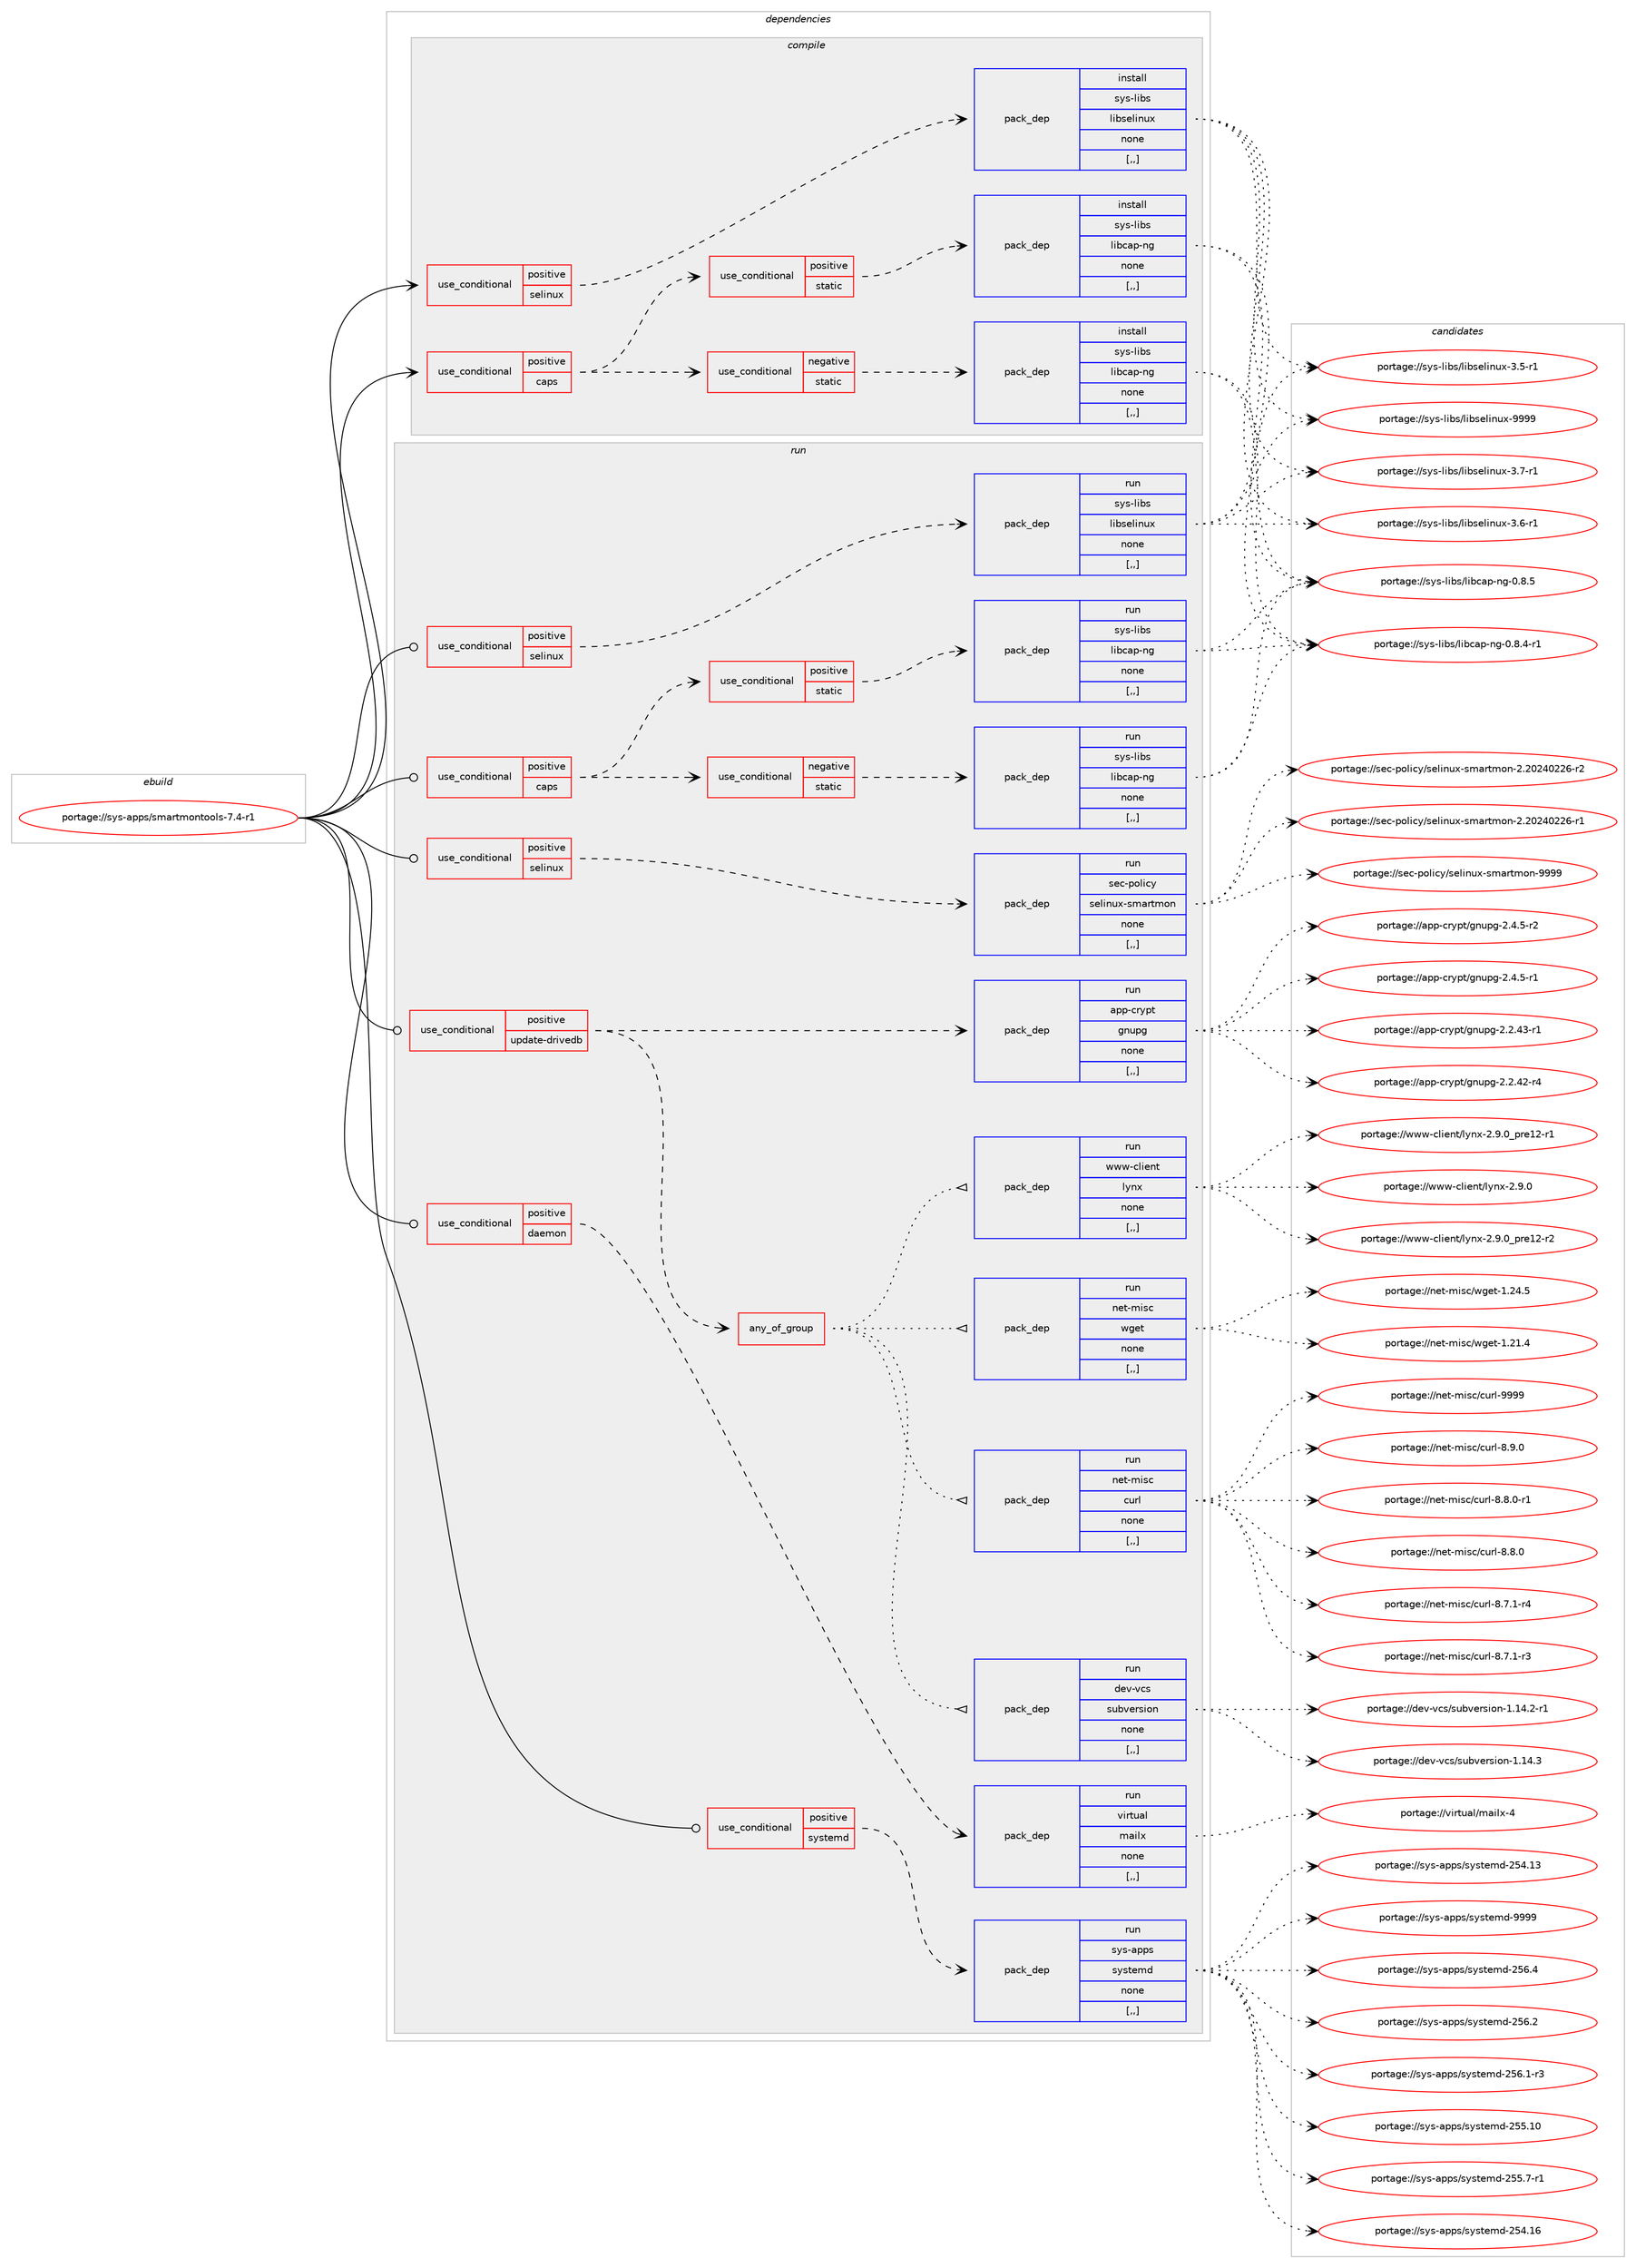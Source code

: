 digraph prolog {

# *************
# Graph options
# *************

newrank=true;
concentrate=true;
compound=true;
graph [rankdir=LR,fontname=Helvetica,fontsize=10,ranksep=1.5];#, ranksep=2.5, nodesep=0.2];
edge  [arrowhead=vee];
node  [fontname=Helvetica,fontsize=10];

# **********
# The ebuild
# **********

subgraph cluster_leftcol {
color=gray;
label=<<i>ebuild</i>>;
id [label="portage://sys-apps/smartmontools-7.4-r1", color=red, width=4, href="../sys-apps/smartmontools-7.4-r1.svg"];
}

# ****************
# The dependencies
# ****************

subgraph cluster_midcol {
color=gray;
label=<<i>dependencies</i>>;
subgraph cluster_compile {
fillcolor="#eeeeee";
style=filled;
label=<<i>compile</i>>;
subgraph cond112051 {
dependency423482 [label=<<TABLE BORDER="0" CELLBORDER="1" CELLSPACING="0" CELLPADDING="4"><TR><TD ROWSPAN="3" CELLPADDING="10">use_conditional</TD></TR><TR><TD>positive</TD></TR><TR><TD>caps</TD></TR></TABLE>>, shape=none, color=red];
subgraph cond112052 {
dependency423483 [label=<<TABLE BORDER="0" CELLBORDER="1" CELLSPACING="0" CELLPADDING="4"><TR><TD ROWSPAN="3" CELLPADDING="10">use_conditional</TD></TR><TR><TD>positive</TD></TR><TR><TD>static</TD></TR></TABLE>>, shape=none, color=red];
subgraph pack308507 {
dependency423484 [label=<<TABLE BORDER="0" CELLBORDER="1" CELLSPACING="0" CELLPADDING="4" WIDTH="220"><TR><TD ROWSPAN="6" CELLPADDING="30">pack_dep</TD></TR><TR><TD WIDTH="110">install</TD></TR><TR><TD>sys-libs</TD></TR><TR><TD>libcap-ng</TD></TR><TR><TD>none</TD></TR><TR><TD>[,,]</TD></TR></TABLE>>, shape=none, color=blue];
}
dependency423483:e -> dependency423484:w [weight=20,style="dashed",arrowhead="vee"];
}
dependency423482:e -> dependency423483:w [weight=20,style="dashed",arrowhead="vee"];
subgraph cond112053 {
dependency423485 [label=<<TABLE BORDER="0" CELLBORDER="1" CELLSPACING="0" CELLPADDING="4"><TR><TD ROWSPAN="3" CELLPADDING="10">use_conditional</TD></TR><TR><TD>negative</TD></TR><TR><TD>static</TD></TR></TABLE>>, shape=none, color=red];
subgraph pack308508 {
dependency423486 [label=<<TABLE BORDER="0" CELLBORDER="1" CELLSPACING="0" CELLPADDING="4" WIDTH="220"><TR><TD ROWSPAN="6" CELLPADDING="30">pack_dep</TD></TR><TR><TD WIDTH="110">install</TD></TR><TR><TD>sys-libs</TD></TR><TR><TD>libcap-ng</TD></TR><TR><TD>none</TD></TR><TR><TD>[,,]</TD></TR></TABLE>>, shape=none, color=blue];
}
dependency423485:e -> dependency423486:w [weight=20,style="dashed",arrowhead="vee"];
}
dependency423482:e -> dependency423485:w [weight=20,style="dashed",arrowhead="vee"];
}
id:e -> dependency423482:w [weight=20,style="solid",arrowhead="vee"];
subgraph cond112054 {
dependency423487 [label=<<TABLE BORDER="0" CELLBORDER="1" CELLSPACING="0" CELLPADDING="4"><TR><TD ROWSPAN="3" CELLPADDING="10">use_conditional</TD></TR><TR><TD>positive</TD></TR><TR><TD>selinux</TD></TR></TABLE>>, shape=none, color=red];
subgraph pack308509 {
dependency423488 [label=<<TABLE BORDER="0" CELLBORDER="1" CELLSPACING="0" CELLPADDING="4" WIDTH="220"><TR><TD ROWSPAN="6" CELLPADDING="30">pack_dep</TD></TR><TR><TD WIDTH="110">install</TD></TR><TR><TD>sys-libs</TD></TR><TR><TD>libselinux</TD></TR><TR><TD>none</TD></TR><TR><TD>[,,]</TD></TR></TABLE>>, shape=none, color=blue];
}
dependency423487:e -> dependency423488:w [weight=20,style="dashed",arrowhead="vee"];
}
id:e -> dependency423487:w [weight=20,style="solid",arrowhead="vee"];
}
subgraph cluster_compileandrun {
fillcolor="#eeeeee";
style=filled;
label=<<i>compile and run</i>>;
}
subgraph cluster_run {
fillcolor="#eeeeee";
style=filled;
label=<<i>run</i>>;
subgraph cond112055 {
dependency423489 [label=<<TABLE BORDER="0" CELLBORDER="1" CELLSPACING="0" CELLPADDING="4"><TR><TD ROWSPAN="3" CELLPADDING="10">use_conditional</TD></TR><TR><TD>positive</TD></TR><TR><TD>caps</TD></TR></TABLE>>, shape=none, color=red];
subgraph cond112056 {
dependency423490 [label=<<TABLE BORDER="0" CELLBORDER="1" CELLSPACING="0" CELLPADDING="4"><TR><TD ROWSPAN="3" CELLPADDING="10">use_conditional</TD></TR><TR><TD>positive</TD></TR><TR><TD>static</TD></TR></TABLE>>, shape=none, color=red];
subgraph pack308510 {
dependency423491 [label=<<TABLE BORDER="0" CELLBORDER="1" CELLSPACING="0" CELLPADDING="4" WIDTH="220"><TR><TD ROWSPAN="6" CELLPADDING="30">pack_dep</TD></TR><TR><TD WIDTH="110">run</TD></TR><TR><TD>sys-libs</TD></TR><TR><TD>libcap-ng</TD></TR><TR><TD>none</TD></TR><TR><TD>[,,]</TD></TR></TABLE>>, shape=none, color=blue];
}
dependency423490:e -> dependency423491:w [weight=20,style="dashed",arrowhead="vee"];
}
dependency423489:e -> dependency423490:w [weight=20,style="dashed",arrowhead="vee"];
subgraph cond112057 {
dependency423492 [label=<<TABLE BORDER="0" CELLBORDER="1" CELLSPACING="0" CELLPADDING="4"><TR><TD ROWSPAN="3" CELLPADDING="10">use_conditional</TD></TR><TR><TD>negative</TD></TR><TR><TD>static</TD></TR></TABLE>>, shape=none, color=red];
subgraph pack308511 {
dependency423493 [label=<<TABLE BORDER="0" CELLBORDER="1" CELLSPACING="0" CELLPADDING="4" WIDTH="220"><TR><TD ROWSPAN="6" CELLPADDING="30">pack_dep</TD></TR><TR><TD WIDTH="110">run</TD></TR><TR><TD>sys-libs</TD></TR><TR><TD>libcap-ng</TD></TR><TR><TD>none</TD></TR><TR><TD>[,,]</TD></TR></TABLE>>, shape=none, color=blue];
}
dependency423492:e -> dependency423493:w [weight=20,style="dashed",arrowhead="vee"];
}
dependency423489:e -> dependency423492:w [weight=20,style="dashed",arrowhead="vee"];
}
id:e -> dependency423489:w [weight=20,style="solid",arrowhead="odot"];
subgraph cond112058 {
dependency423494 [label=<<TABLE BORDER="0" CELLBORDER="1" CELLSPACING="0" CELLPADDING="4"><TR><TD ROWSPAN="3" CELLPADDING="10">use_conditional</TD></TR><TR><TD>positive</TD></TR><TR><TD>daemon</TD></TR></TABLE>>, shape=none, color=red];
subgraph pack308512 {
dependency423495 [label=<<TABLE BORDER="0" CELLBORDER="1" CELLSPACING="0" CELLPADDING="4" WIDTH="220"><TR><TD ROWSPAN="6" CELLPADDING="30">pack_dep</TD></TR><TR><TD WIDTH="110">run</TD></TR><TR><TD>virtual</TD></TR><TR><TD>mailx</TD></TR><TR><TD>none</TD></TR><TR><TD>[,,]</TD></TR></TABLE>>, shape=none, color=blue];
}
dependency423494:e -> dependency423495:w [weight=20,style="dashed",arrowhead="vee"];
}
id:e -> dependency423494:w [weight=20,style="solid",arrowhead="odot"];
subgraph cond112059 {
dependency423496 [label=<<TABLE BORDER="0" CELLBORDER="1" CELLSPACING="0" CELLPADDING="4"><TR><TD ROWSPAN="3" CELLPADDING="10">use_conditional</TD></TR><TR><TD>positive</TD></TR><TR><TD>selinux</TD></TR></TABLE>>, shape=none, color=red];
subgraph pack308513 {
dependency423497 [label=<<TABLE BORDER="0" CELLBORDER="1" CELLSPACING="0" CELLPADDING="4" WIDTH="220"><TR><TD ROWSPAN="6" CELLPADDING="30">pack_dep</TD></TR><TR><TD WIDTH="110">run</TD></TR><TR><TD>sec-policy</TD></TR><TR><TD>selinux-smartmon</TD></TR><TR><TD>none</TD></TR><TR><TD>[,,]</TD></TR></TABLE>>, shape=none, color=blue];
}
dependency423496:e -> dependency423497:w [weight=20,style="dashed",arrowhead="vee"];
}
id:e -> dependency423496:w [weight=20,style="solid",arrowhead="odot"];
subgraph cond112060 {
dependency423498 [label=<<TABLE BORDER="0" CELLBORDER="1" CELLSPACING="0" CELLPADDING="4"><TR><TD ROWSPAN="3" CELLPADDING="10">use_conditional</TD></TR><TR><TD>positive</TD></TR><TR><TD>selinux</TD></TR></TABLE>>, shape=none, color=red];
subgraph pack308514 {
dependency423499 [label=<<TABLE BORDER="0" CELLBORDER="1" CELLSPACING="0" CELLPADDING="4" WIDTH="220"><TR><TD ROWSPAN="6" CELLPADDING="30">pack_dep</TD></TR><TR><TD WIDTH="110">run</TD></TR><TR><TD>sys-libs</TD></TR><TR><TD>libselinux</TD></TR><TR><TD>none</TD></TR><TR><TD>[,,]</TD></TR></TABLE>>, shape=none, color=blue];
}
dependency423498:e -> dependency423499:w [weight=20,style="dashed",arrowhead="vee"];
}
id:e -> dependency423498:w [weight=20,style="solid",arrowhead="odot"];
subgraph cond112061 {
dependency423500 [label=<<TABLE BORDER="0" CELLBORDER="1" CELLSPACING="0" CELLPADDING="4"><TR><TD ROWSPAN="3" CELLPADDING="10">use_conditional</TD></TR><TR><TD>positive</TD></TR><TR><TD>systemd</TD></TR></TABLE>>, shape=none, color=red];
subgraph pack308515 {
dependency423501 [label=<<TABLE BORDER="0" CELLBORDER="1" CELLSPACING="0" CELLPADDING="4" WIDTH="220"><TR><TD ROWSPAN="6" CELLPADDING="30">pack_dep</TD></TR><TR><TD WIDTH="110">run</TD></TR><TR><TD>sys-apps</TD></TR><TR><TD>systemd</TD></TR><TR><TD>none</TD></TR><TR><TD>[,,]</TD></TR></TABLE>>, shape=none, color=blue];
}
dependency423500:e -> dependency423501:w [weight=20,style="dashed",arrowhead="vee"];
}
id:e -> dependency423500:w [weight=20,style="solid",arrowhead="odot"];
subgraph cond112062 {
dependency423502 [label=<<TABLE BORDER="0" CELLBORDER="1" CELLSPACING="0" CELLPADDING="4"><TR><TD ROWSPAN="3" CELLPADDING="10">use_conditional</TD></TR><TR><TD>positive</TD></TR><TR><TD>update-drivedb</TD></TR></TABLE>>, shape=none, color=red];
subgraph pack308516 {
dependency423503 [label=<<TABLE BORDER="0" CELLBORDER="1" CELLSPACING="0" CELLPADDING="4" WIDTH="220"><TR><TD ROWSPAN="6" CELLPADDING="30">pack_dep</TD></TR><TR><TD WIDTH="110">run</TD></TR><TR><TD>app-crypt</TD></TR><TR><TD>gnupg</TD></TR><TR><TD>none</TD></TR><TR><TD>[,,]</TD></TR></TABLE>>, shape=none, color=blue];
}
dependency423502:e -> dependency423503:w [weight=20,style="dashed",arrowhead="vee"];
subgraph any2701 {
dependency423504 [label=<<TABLE BORDER="0" CELLBORDER="1" CELLSPACING="0" CELLPADDING="4"><TR><TD CELLPADDING="10">any_of_group</TD></TR></TABLE>>, shape=none, color=red];subgraph pack308517 {
dependency423505 [label=<<TABLE BORDER="0" CELLBORDER="1" CELLSPACING="0" CELLPADDING="4" WIDTH="220"><TR><TD ROWSPAN="6" CELLPADDING="30">pack_dep</TD></TR><TR><TD WIDTH="110">run</TD></TR><TR><TD>net-misc</TD></TR><TR><TD>curl</TD></TR><TR><TD>none</TD></TR><TR><TD>[,,]</TD></TR></TABLE>>, shape=none, color=blue];
}
dependency423504:e -> dependency423505:w [weight=20,style="dotted",arrowhead="oinv"];
subgraph pack308518 {
dependency423506 [label=<<TABLE BORDER="0" CELLBORDER="1" CELLSPACING="0" CELLPADDING="4" WIDTH="220"><TR><TD ROWSPAN="6" CELLPADDING="30">pack_dep</TD></TR><TR><TD WIDTH="110">run</TD></TR><TR><TD>net-misc</TD></TR><TR><TD>wget</TD></TR><TR><TD>none</TD></TR><TR><TD>[,,]</TD></TR></TABLE>>, shape=none, color=blue];
}
dependency423504:e -> dependency423506:w [weight=20,style="dotted",arrowhead="oinv"];
subgraph pack308519 {
dependency423507 [label=<<TABLE BORDER="0" CELLBORDER="1" CELLSPACING="0" CELLPADDING="4" WIDTH="220"><TR><TD ROWSPAN="6" CELLPADDING="30">pack_dep</TD></TR><TR><TD WIDTH="110">run</TD></TR><TR><TD>www-client</TD></TR><TR><TD>lynx</TD></TR><TR><TD>none</TD></TR><TR><TD>[,,]</TD></TR></TABLE>>, shape=none, color=blue];
}
dependency423504:e -> dependency423507:w [weight=20,style="dotted",arrowhead="oinv"];
subgraph pack308520 {
dependency423508 [label=<<TABLE BORDER="0" CELLBORDER="1" CELLSPACING="0" CELLPADDING="4" WIDTH="220"><TR><TD ROWSPAN="6" CELLPADDING="30">pack_dep</TD></TR><TR><TD WIDTH="110">run</TD></TR><TR><TD>dev-vcs</TD></TR><TR><TD>subversion</TD></TR><TR><TD>none</TD></TR><TR><TD>[,,]</TD></TR></TABLE>>, shape=none, color=blue];
}
dependency423504:e -> dependency423508:w [weight=20,style="dotted",arrowhead="oinv"];
}
dependency423502:e -> dependency423504:w [weight=20,style="dashed",arrowhead="vee"];
}
id:e -> dependency423502:w [weight=20,style="solid",arrowhead="odot"];
}
}

# **************
# The candidates
# **************

subgraph cluster_choices {
rank=same;
color=gray;
label=<<i>candidates</i>>;

subgraph choice308507 {
color=black;
nodesep=1;
choice11512111545108105981154710810598999711245110103454846564653 [label="portage://sys-libs/libcap-ng-0.8.5", color=red, width=4,href="../sys-libs/libcap-ng-0.8.5.svg"];
choice115121115451081059811547108105989997112451101034548465646524511449 [label="portage://sys-libs/libcap-ng-0.8.4-r1", color=red, width=4,href="../sys-libs/libcap-ng-0.8.4-r1.svg"];
dependency423484:e -> choice11512111545108105981154710810598999711245110103454846564653:w [style=dotted,weight="100"];
dependency423484:e -> choice115121115451081059811547108105989997112451101034548465646524511449:w [style=dotted,weight="100"];
}
subgraph choice308508 {
color=black;
nodesep=1;
choice11512111545108105981154710810598999711245110103454846564653 [label="portage://sys-libs/libcap-ng-0.8.5", color=red, width=4,href="../sys-libs/libcap-ng-0.8.5.svg"];
choice115121115451081059811547108105989997112451101034548465646524511449 [label="portage://sys-libs/libcap-ng-0.8.4-r1", color=red, width=4,href="../sys-libs/libcap-ng-0.8.4-r1.svg"];
dependency423486:e -> choice11512111545108105981154710810598999711245110103454846564653:w [style=dotted,weight="100"];
dependency423486:e -> choice115121115451081059811547108105989997112451101034548465646524511449:w [style=dotted,weight="100"];
}
subgraph choice308509 {
color=black;
nodesep=1;
choice115121115451081059811547108105981151011081051101171204557575757 [label="portage://sys-libs/libselinux-9999", color=red, width=4,href="../sys-libs/libselinux-9999.svg"];
choice11512111545108105981154710810598115101108105110117120455146554511449 [label="portage://sys-libs/libselinux-3.7-r1", color=red, width=4,href="../sys-libs/libselinux-3.7-r1.svg"];
choice11512111545108105981154710810598115101108105110117120455146544511449 [label="portage://sys-libs/libselinux-3.6-r1", color=red, width=4,href="../sys-libs/libselinux-3.6-r1.svg"];
choice11512111545108105981154710810598115101108105110117120455146534511449 [label="portage://sys-libs/libselinux-3.5-r1", color=red, width=4,href="../sys-libs/libselinux-3.5-r1.svg"];
dependency423488:e -> choice115121115451081059811547108105981151011081051101171204557575757:w [style=dotted,weight="100"];
dependency423488:e -> choice11512111545108105981154710810598115101108105110117120455146554511449:w [style=dotted,weight="100"];
dependency423488:e -> choice11512111545108105981154710810598115101108105110117120455146544511449:w [style=dotted,weight="100"];
dependency423488:e -> choice11512111545108105981154710810598115101108105110117120455146534511449:w [style=dotted,weight="100"];
}
subgraph choice308510 {
color=black;
nodesep=1;
choice11512111545108105981154710810598999711245110103454846564653 [label="portage://sys-libs/libcap-ng-0.8.5", color=red, width=4,href="../sys-libs/libcap-ng-0.8.5.svg"];
choice115121115451081059811547108105989997112451101034548465646524511449 [label="portage://sys-libs/libcap-ng-0.8.4-r1", color=red, width=4,href="../sys-libs/libcap-ng-0.8.4-r1.svg"];
dependency423491:e -> choice11512111545108105981154710810598999711245110103454846564653:w [style=dotted,weight="100"];
dependency423491:e -> choice115121115451081059811547108105989997112451101034548465646524511449:w [style=dotted,weight="100"];
}
subgraph choice308511 {
color=black;
nodesep=1;
choice11512111545108105981154710810598999711245110103454846564653 [label="portage://sys-libs/libcap-ng-0.8.5", color=red, width=4,href="../sys-libs/libcap-ng-0.8.5.svg"];
choice115121115451081059811547108105989997112451101034548465646524511449 [label="portage://sys-libs/libcap-ng-0.8.4-r1", color=red, width=4,href="../sys-libs/libcap-ng-0.8.4-r1.svg"];
dependency423493:e -> choice11512111545108105981154710810598999711245110103454846564653:w [style=dotted,weight="100"];
dependency423493:e -> choice115121115451081059811547108105989997112451101034548465646524511449:w [style=dotted,weight="100"];
}
subgraph choice308512 {
color=black;
nodesep=1;
choice1181051141161179710847109971051081204552 [label="portage://virtual/mailx-4", color=red, width=4,href="../virtual/mailx-4.svg"];
dependency423495:e -> choice1181051141161179710847109971051081204552:w [style=dotted,weight="100"];
}
subgraph choice308513 {
color=black;
nodesep=1;
choice1151019945112111108105991214711510110810511011712045115109971141161091111104557575757 [label="portage://sec-policy/selinux-smartmon-9999", color=red, width=4,href="../sec-policy/selinux-smartmon-9999.svg"];
choice11510199451121111081059912147115101108105110117120451151099711411610911111045504650485052485050544511450 [label="portage://sec-policy/selinux-smartmon-2.20240226-r2", color=red, width=4,href="../sec-policy/selinux-smartmon-2.20240226-r2.svg"];
choice11510199451121111081059912147115101108105110117120451151099711411610911111045504650485052485050544511449 [label="portage://sec-policy/selinux-smartmon-2.20240226-r1", color=red, width=4,href="../sec-policy/selinux-smartmon-2.20240226-r1.svg"];
dependency423497:e -> choice1151019945112111108105991214711510110810511011712045115109971141161091111104557575757:w [style=dotted,weight="100"];
dependency423497:e -> choice11510199451121111081059912147115101108105110117120451151099711411610911111045504650485052485050544511450:w [style=dotted,weight="100"];
dependency423497:e -> choice11510199451121111081059912147115101108105110117120451151099711411610911111045504650485052485050544511449:w [style=dotted,weight="100"];
}
subgraph choice308514 {
color=black;
nodesep=1;
choice115121115451081059811547108105981151011081051101171204557575757 [label="portage://sys-libs/libselinux-9999", color=red, width=4,href="../sys-libs/libselinux-9999.svg"];
choice11512111545108105981154710810598115101108105110117120455146554511449 [label="portage://sys-libs/libselinux-3.7-r1", color=red, width=4,href="../sys-libs/libselinux-3.7-r1.svg"];
choice11512111545108105981154710810598115101108105110117120455146544511449 [label="portage://sys-libs/libselinux-3.6-r1", color=red, width=4,href="../sys-libs/libselinux-3.6-r1.svg"];
choice11512111545108105981154710810598115101108105110117120455146534511449 [label="portage://sys-libs/libselinux-3.5-r1", color=red, width=4,href="../sys-libs/libselinux-3.5-r1.svg"];
dependency423499:e -> choice115121115451081059811547108105981151011081051101171204557575757:w [style=dotted,weight="100"];
dependency423499:e -> choice11512111545108105981154710810598115101108105110117120455146554511449:w [style=dotted,weight="100"];
dependency423499:e -> choice11512111545108105981154710810598115101108105110117120455146544511449:w [style=dotted,weight="100"];
dependency423499:e -> choice11512111545108105981154710810598115101108105110117120455146534511449:w [style=dotted,weight="100"];
}
subgraph choice308515 {
color=black;
nodesep=1;
choice1151211154597112112115471151211151161011091004557575757 [label="portage://sys-apps/systemd-9999", color=red, width=4,href="../sys-apps/systemd-9999.svg"];
choice115121115459711211211547115121115116101109100455053544652 [label="portage://sys-apps/systemd-256.4", color=red, width=4,href="../sys-apps/systemd-256.4.svg"];
choice115121115459711211211547115121115116101109100455053544650 [label="portage://sys-apps/systemd-256.2", color=red, width=4,href="../sys-apps/systemd-256.2.svg"];
choice1151211154597112112115471151211151161011091004550535446494511451 [label="portage://sys-apps/systemd-256.1-r3", color=red, width=4,href="../sys-apps/systemd-256.1-r3.svg"];
choice11512111545971121121154711512111511610110910045505353464948 [label="portage://sys-apps/systemd-255.10", color=red, width=4,href="../sys-apps/systemd-255.10.svg"];
choice1151211154597112112115471151211151161011091004550535346554511449 [label="portage://sys-apps/systemd-255.7-r1", color=red, width=4,href="../sys-apps/systemd-255.7-r1.svg"];
choice11512111545971121121154711512111511610110910045505352464954 [label="portage://sys-apps/systemd-254.16", color=red, width=4,href="../sys-apps/systemd-254.16.svg"];
choice11512111545971121121154711512111511610110910045505352464951 [label="portage://sys-apps/systemd-254.13", color=red, width=4,href="../sys-apps/systemd-254.13.svg"];
dependency423501:e -> choice1151211154597112112115471151211151161011091004557575757:w [style=dotted,weight="100"];
dependency423501:e -> choice115121115459711211211547115121115116101109100455053544652:w [style=dotted,weight="100"];
dependency423501:e -> choice115121115459711211211547115121115116101109100455053544650:w [style=dotted,weight="100"];
dependency423501:e -> choice1151211154597112112115471151211151161011091004550535446494511451:w [style=dotted,weight="100"];
dependency423501:e -> choice11512111545971121121154711512111511610110910045505353464948:w [style=dotted,weight="100"];
dependency423501:e -> choice1151211154597112112115471151211151161011091004550535346554511449:w [style=dotted,weight="100"];
dependency423501:e -> choice11512111545971121121154711512111511610110910045505352464954:w [style=dotted,weight="100"];
dependency423501:e -> choice11512111545971121121154711512111511610110910045505352464951:w [style=dotted,weight="100"];
}
subgraph choice308516 {
color=black;
nodesep=1;
choice971121124599114121112116471031101171121034550465246534511450 [label="portage://app-crypt/gnupg-2.4.5-r2", color=red, width=4,href="../app-crypt/gnupg-2.4.5-r2.svg"];
choice971121124599114121112116471031101171121034550465246534511449 [label="portage://app-crypt/gnupg-2.4.5-r1", color=red, width=4,href="../app-crypt/gnupg-2.4.5-r1.svg"];
choice97112112459911412111211647103110117112103455046504652514511449 [label="portage://app-crypt/gnupg-2.2.43-r1", color=red, width=4,href="../app-crypt/gnupg-2.2.43-r1.svg"];
choice97112112459911412111211647103110117112103455046504652504511452 [label="portage://app-crypt/gnupg-2.2.42-r4", color=red, width=4,href="../app-crypt/gnupg-2.2.42-r4.svg"];
dependency423503:e -> choice971121124599114121112116471031101171121034550465246534511450:w [style=dotted,weight="100"];
dependency423503:e -> choice971121124599114121112116471031101171121034550465246534511449:w [style=dotted,weight="100"];
dependency423503:e -> choice97112112459911412111211647103110117112103455046504652514511449:w [style=dotted,weight="100"];
dependency423503:e -> choice97112112459911412111211647103110117112103455046504652504511452:w [style=dotted,weight="100"];
}
subgraph choice308517 {
color=black;
nodesep=1;
choice110101116451091051159947991171141084557575757 [label="portage://net-misc/curl-9999", color=red, width=4,href="../net-misc/curl-9999.svg"];
choice11010111645109105115994799117114108455646574648 [label="portage://net-misc/curl-8.9.0", color=red, width=4,href="../net-misc/curl-8.9.0.svg"];
choice110101116451091051159947991171141084556465646484511449 [label="portage://net-misc/curl-8.8.0-r1", color=red, width=4,href="../net-misc/curl-8.8.0-r1.svg"];
choice11010111645109105115994799117114108455646564648 [label="portage://net-misc/curl-8.8.0", color=red, width=4,href="../net-misc/curl-8.8.0.svg"];
choice110101116451091051159947991171141084556465546494511452 [label="portage://net-misc/curl-8.7.1-r4", color=red, width=4,href="../net-misc/curl-8.7.1-r4.svg"];
choice110101116451091051159947991171141084556465546494511451 [label="portage://net-misc/curl-8.7.1-r3", color=red, width=4,href="../net-misc/curl-8.7.1-r3.svg"];
dependency423505:e -> choice110101116451091051159947991171141084557575757:w [style=dotted,weight="100"];
dependency423505:e -> choice11010111645109105115994799117114108455646574648:w [style=dotted,weight="100"];
dependency423505:e -> choice110101116451091051159947991171141084556465646484511449:w [style=dotted,weight="100"];
dependency423505:e -> choice11010111645109105115994799117114108455646564648:w [style=dotted,weight="100"];
dependency423505:e -> choice110101116451091051159947991171141084556465546494511452:w [style=dotted,weight="100"];
dependency423505:e -> choice110101116451091051159947991171141084556465546494511451:w [style=dotted,weight="100"];
}
subgraph choice308518 {
color=black;
nodesep=1;
choice11010111645109105115994711910310111645494650524653 [label="portage://net-misc/wget-1.24.5", color=red, width=4,href="../net-misc/wget-1.24.5.svg"];
choice11010111645109105115994711910310111645494650494652 [label="portage://net-misc/wget-1.21.4", color=red, width=4,href="../net-misc/wget-1.21.4.svg"];
dependency423506:e -> choice11010111645109105115994711910310111645494650524653:w [style=dotted,weight="100"];
dependency423506:e -> choice11010111645109105115994711910310111645494650494652:w [style=dotted,weight="100"];
}
subgraph choice308519 {
color=black;
nodesep=1;
choice1191191194599108105101110116471081211101204550465746489511211410149504511450 [label="portage://www-client/lynx-2.9.0_pre12-r2", color=red, width=4,href="../www-client/lynx-2.9.0_pre12-r2.svg"];
choice1191191194599108105101110116471081211101204550465746489511211410149504511449 [label="portage://www-client/lynx-2.9.0_pre12-r1", color=red, width=4,href="../www-client/lynx-2.9.0_pre12-r1.svg"];
choice119119119459910810510111011647108121110120455046574648 [label="portage://www-client/lynx-2.9.0", color=red, width=4,href="../www-client/lynx-2.9.0.svg"];
dependency423507:e -> choice1191191194599108105101110116471081211101204550465746489511211410149504511450:w [style=dotted,weight="100"];
dependency423507:e -> choice1191191194599108105101110116471081211101204550465746489511211410149504511449:w [style=dotted,weight="100"];
dependency423507:e -> choice119119119459910810510111011647108121110120455046574648:w [style=dotted,weight="100"];
}
subgraph choice308520 {
color=black;
nodesep=1;
choice1001011184511899115471151179811810111411510511111045494649524651 [label="portage://dev-vcs/subversion-1.14.3", color=red, width=4,href="../dev-vcs/subversion-1.14.3.svg"];
choice10010111845118991154711511798118101114115105111110454946495246504511449 [label="portage://dev-vcs/subversion-1.14.2-r1", color=red, width=4,href="../dev-vcs/subversion-1.14.2-r1.svg"];
dependency423508:e -> choice1001011184511899115471151179811810111411510511111045494649524651:w [style=dotted,weight="100"];
dependency423508:e -> choice10010111845118991154711511798118101114115105111110454946495246504511449:w [style=dotted,weight="100"];
}
}

}
